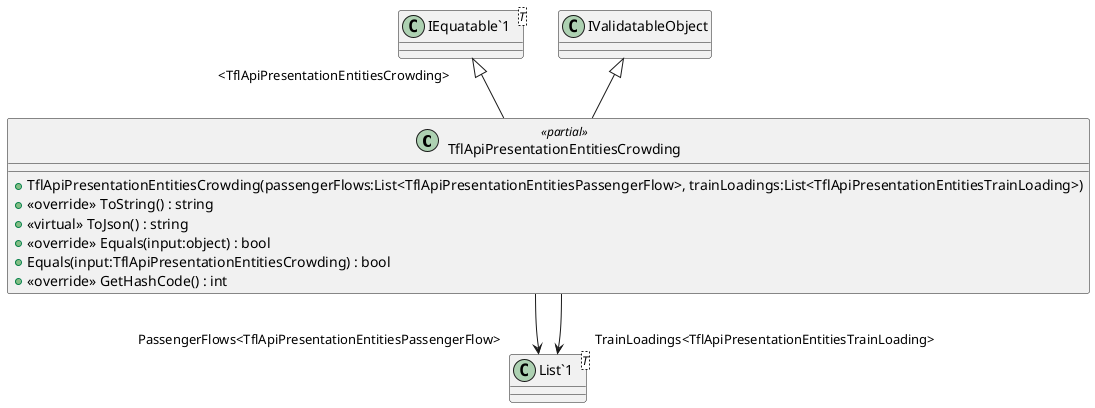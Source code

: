 @startuml
class TflApiPresentationEntitiesCrowding <<partial>> {
    + TflApiPresentationEntitiesCrowding(passengerFlows:List<TflApiPresentationEntitiesPassengerFlow>, trainLoadings:List<TflApiPresentationEntitiesTrainLoading>)
    + <<override>> ToString() : string
    + <<virtual>> ToJson() : string
    + <<override>> Equals(input:object) : bool
    + Equals(input:TflApiPresentationEntitiesCrowding) : bool
    + <<override>> GetHashCode() : int
}
class "IEquatable`1"<T> {
}
class "List`1"<T> {
}
"IEquatable`1" "<TflApiPresentationEntitiesCrowding>" <|-- TflApiPresentationEntitiesCrowding
IValidatableObject <|-- TflApiPresentationEntitiesCrowding
TflApiPresentationEntitiesCrowding --> "PassengerFlows<TflApiPresentationEntitiesPassengerFlow>" "List`1"
TflApiPresentationEntitiesCrowding --> "TrainLoadings<TflApiPresentationEntitiesTrainLoading>" "List`1"
@enduml

